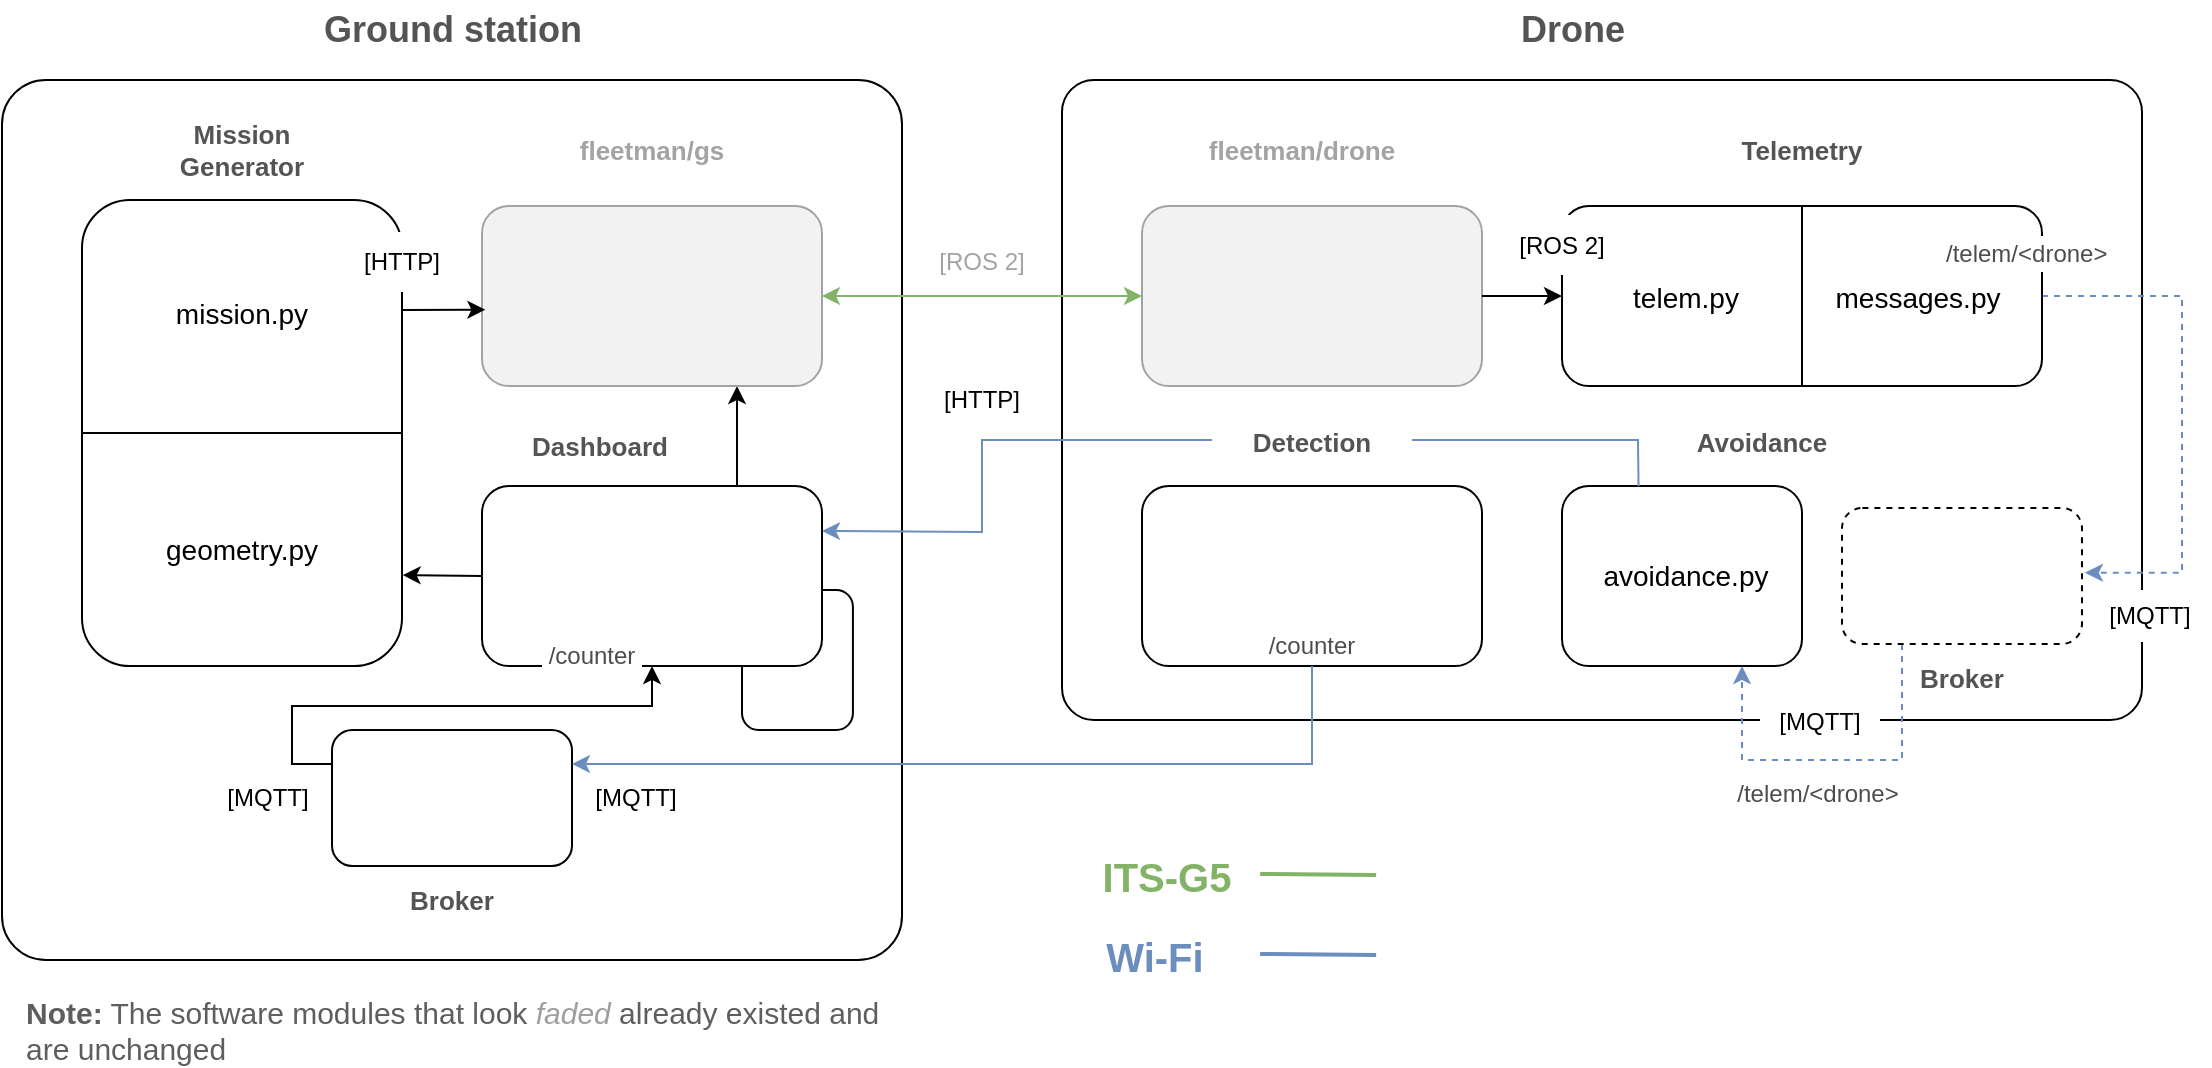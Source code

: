 <mxfile version="24.5.2" type="device">
  <diagram name="Page-1" id="QQhFZsm5E4Q7UqErK2DK">
    <mxGraphModel dx="819" dy="438" grid="1" gridSize="10" guides="1" tooltips="1" connect="1" arrows="1" fold="1" page="1" pageScale="1" pageWidth="827" pageHeight="1169" math="0" shadow="0">
      <root>
        <mxCell id="0" />
        <mxCell id="1" parent="0" />
        <mxCell id="VT1UUAzVHUPchzsrK04z-7" value="" style="rounded=1;whiteSpace=wrap;html=1;arcSize=5;" parent="1" vertex="1">
          <mxGeometry x="70" y="110" width="450" height="440" as="geometry" />
        </mxCell>
        <mxCell id="7i_CGMOZc0_IQQxQHQ9Y-15" style="edgeStyle=orthogonalEdgeStyle;rounded=0;orthogonalLoop=1;jettySize=auto;html=1;exitX=0.75;exitY=0;exitDx=0;exitDy=0;entryX=0.75;entryY=1;entryDx=0;entryDy=0;" edge="1" parent="1" source="VT1UUAzVHUPchzsrK04z-1" target="VT1UUAzVHUPchzsrK04z-17">
          <mxGeometry relative="1" as="geometry" />
        </mxCell>
        <mxCell id="VT1UUAzVHUPchzsrK04z-2" value="Dashboard" style="text;html=1;align=center;verticalAlign=middle;whiteSpace=wrap;rounded=0;fontStyle=1;fontColor=#545454;fontSize=13;" parent="1" vertex="1">
          <mxGeometry x="318.86" y="278" width="100" height="30" as="geometry" />
        </mxCell>
        <mxCell id="VT1UUAzVHUPchzsrK04z-8" value="Ground station" style="text;html=1;align=center;verticalAlign=middle;whiteSpace=wrap;rounded=0;fontStyle=1;fontColor=#545454;fontSize=18;" parent="1" vertex="1">
          <mxGeometry x="227.5" y="70" width="135" height="30" as="geometry" />
        </mxCell>
        <mxCell id="VT1UUAzVHUPchzsrK04z-9" value="" style="rounded=1;whiteSpace=wrap;html=1;" parent="1" vertex="1">
          <mxGeometry x="110" y="170" width="160" height="233" as="geometry" />
        </mxCell>
        <mxCell id="VT1UUAzVHUPchzsrK04z-10" value="Mission Generator" style="text;html=1;align=center;verticalAlign=middle;whiteSpace=wrap;rounded=0;fontStyle=1;fontColor=#545454;fontSize=13;" parent="1" vertex="1">
          <mxGeometry x="140" y="130" width="100" height="30" as="geometry" />
        </mxCell>
        <mxCell id="VT1UUAzVHUPchzsrK04z-11" value="" style="shape=image;verticalLabelPosition=bottom;labelBackgroundColor=default;verticalAlign=top;aspect=fixed;imageAspect=0;image=https://www.svgrepo.com/show/376344/python.svg;" parent="1" vertex="1">
          <mxGeometry x="154" y="359" width="72" height="72" as="geometry" />
        </mxCell>
        <mxCell id="VT1UUAzVHUPchzsrK04z-13" value="mission.py" style="text;html=1;align=center;verticalAlign=middle;whiteSpace=wrap;rounded=0;fontStyle=0;fontSize=14;" parent="1" vertex="1">
          <mxGeometry x="145" y="211.5" width="90" height="30" as="geometry" />
        </mxCell>
        <mxCell id="VT1UUAzVHUPchzsrK04z-14" value="geometry.py" style="text;html=1;align=center;verticalAlign=middle;whiteSpace=wrap;rounded=0;fontStyle=0;fontSize=14;" parent="1" vertex="1">
          <mxGeometry x="145" y="330" width="90" height="30" as="geometry" />
        </mxCell>
        <mxCell id="VT1UUAzVHUPchzsrK04z-17" value="" style="rounded=1;whiteSpace=wrap;html=1;fillColor=#F2F2F2;strokeColor=#A3A3A3;fontColor=#333333;" parent="1" vertex="1">
          <mxGeometry x="310" y="173" width="170" height="90" as="geometry" />
        </mxCell>
        <mxCell id="VT1UUAzVHUPchzsrK04z-19" value="fleetman/gs" style="text;html=1;align=center;verticalAlign=middle;whiteSpace=wrap;rounded=0;fontStyle=1;fontColor=#A3A3A3;fontSize=13;" parent="1" vertex="1">
          <mxGeometry x="345" y="130" width="100" height="30" as="geometry" />
        </mxCell>
        <mxCell id="VT1UUAzVHUPchzsrK04z-22" value="" style="shape=image;verticalLabelPosition=bottom;labelBackgroundColor=default;verticalAlign=top;aspect=fixed;imageAspect=0;image=https://miro.medium.com/v2/resize:fit:700/1*5Ou07zVJEqtbfbG6f0kaSA.png;fillOpacity=30;" parent="1" vertex="1">
          <mxGeometry x="342.5" y="204.5" width="105" height="27" as="geometry" />
        </mxCell>
        <mxCell id="VT1UUAzVHUPchzsrK04z-24" value="" style="endArrow=classic;html=1;rounded=0;entryX=0.01;entryY=0.576;entryDx=0;entryDy=0;entryPerimeter=0;" parent="1" target="VT1UUAzVHUPchzsrK04z-17" edge="1">
          <mxGeometry width="50" height="50" relative="1" as="geometry">
            <mxPoint x="270" y="225" as="sourcePoint" />
            <mxPoint x="440" y="330" as="targetPoint" />
          </mxGeometry>
        </mxCell>
        <mxCell id="VT1UUAzVHUPchzsrK04z-25" value="[HTTP]" style="text;html=1;align=center;verticalAlign=middle;whiteSpace=wrap;rounded=0;fillColor=default;" parent="1" vertex="1">
          <mxGeometry x="240" y="186" width="60" height="30" as="geometry" />
        </mxCell>
        <mxCell id="VT1UUAzVHUPchzsrK04z-26" value="" style="rounded=1;whiteSpace=wrap;html=1;arcSize=5;" parent="1" vertex="1">
          <mxGeometry x="600" y="110" width="540" height="320" as="geometry" />
        </mxCell>
        <mxCell id="VT1UUAzVHUPchzsrK04z-27" value="Drone" style="text;html=1;align=center;verticalAlign=middle;whiteSpace=wrap;rounded=0;fontStyle=1;fontColor=#545454;fontSize=18;" parent="1" vertex="1">
          <mxGeometry x="787.5" y="70" width="135" height="30" as="geometry" />
        </mxCell>
        <mxCell id="VT1UUAzVHUPchzsrK04z-28" value="" style="rounded=1;whiteSpace=wrap;html=1;fillColor=#F2F2F2;strokeColor=#A3A3A3;fontColor=#333333;" parent="1" vertex="1">
          <mxGeometry x="640" y="173" width="170" height="90" as="geometry" />
        </mxCell>
        <mxCell id="VT1UUAzVHUPchzsrK04z-29" value="fleetman/drone" style="text;html=1;align=center;verticalAlign=middle;whiteSpace=wrap;rounded=0;fontStyle=1;fontColor=#A3A3A3;fontSize=13;" parent="1" vertex="1">
          <mxGeometry x="670" y="130" width="100" height="30" as="geometry" />
        </mxCell>
        <mxCell id="VT1UUAzVHUPchzsrK04z-30" value="" style="shape=image;verticalLabelPosition=bottom;labelBackgroundColor=default;verticalAlign=top;aspect=fixed;imageAspect=0;image=https://upload.wikimedia.org/wikipedia/commons/thumb/1/18/ISO_C%2B%2B_Logo.svg/800px-ISO_C%2B%2B_Logo.svg.png;fillOpacity=30;" parent="1" vertex="1">
          <mxGeometry x="704.09" y="194.5" width="41.82" height="47" as="geometry" />
        </mxCell>
        <mxCell id="VT1UUAzVHUPchzsrK04z-31" value="" style="endArrow=classic;html=1;rounded=0;exitX=1;exitY=0.5;exitDx=0;exitDy=0;entryX=0;entryY=0.5;entryDx=0;entryDy=0;fontColor=#A3A3A3;strokeColor=#82B366;startArrow=classic;startFill=1;" parent="1" source="VT1UUAzVHUPchzsrK04z-17" target="VT1UUAzVHUPchzsrK04z-28" edge="1">
          <mxGeometry width="50" height="50" relative="1" as="geometry">
            <mxPoint x="540" y="260" as="sourcePoint" />
            <mxPoint x="590" y="210" as="targetPoint" />
          </mxGeometry>
        </mxCell>
        <mxCell id="VT1UUAzVHUPchzsrK04z-32" value="[ROS 2]" style="text;html=1;align=center;verticalAlign=middle;whiteSpace=wrap;rounded=0;fillColor=default;fontColor=#A3A3A3;" parent="1" vertex="1">
          <mxGeometry x="530" y="186" width="60" height="30" as="geometry" />
        </mxCell>
        <mxCell id="VT1UUAzVHUPchzsrK04z-39" value="" style="endArrow=none;html=1;rounded=0;exitX=0;exitY=0.5;exitDx=0;exitDy=0;entryX=1;entryY=0.5;entryDx=0;entryDy=0;" parent="1" source="VT1UUAzVHUPchzsrK04z-9" target="VT1UUAzVHUPchzsrK04z-9" edge="1">
          <mxGeometry width="50" height="50" relative="1" as="geometry">
            <mxPoint x="470" y="400" as="sourcePoint" />
            <mxPoint x="520" y="350" as="targetPoint" />
          </mxGeometry>
        </mxCell>
        <mxCell id="VT1UUAzVHUPchzsrK04z-40" value="" style="endArrow=classic;html=1;rounded=0;entryX=1.002;entryY=0.805;entryDx=0;entryDy=0;entryPerimeter=0;exitX=0;exitY=0.5;exitDx=0;exitDy=0;" parent="1" source="VT1UUAzVHUPchzsrK04z-1" target="VT1UUAzVHUPchzsrK04z-9" edge="1">
          <mxGeometry width="50" height="50" relative="1" as="geometry">
            <mxPoint x="280" y="235" as="sourcePoint" />
            <mxPoint x="322" y="235" as="targetPoint" />
          </mxGeometry>
        </mxCell>
        <mxCell id="7i_CGMOZc0_IQQxQHQ9Y-7" style="edgeStyle=orthogonalEdgeStyle;rounded=0;orthogonalLoop=1;jettySize=auto;html=1;exitX=1;exitY=0.5;exitDx=0;exitDy=0;entryX=1.012;entryY=0.476;entryDx=0;entryDy=0;strokeColor=#6C8EBF;dashed=1;entryPerimeter=0;" edge="1" parent="1" source="VT1UUAzVHUPchzsrK04z-41" target="7i_CGMOZc0_IQQxQHQ9Y-1">
          <mxGeometry relative="1" as="geometry">
            <Array as="points">
              <mxPoint x="1160" y="218" />
              <mxPoint x="1160" y="356" />
            </Array>
          </mxGeometry>
        </mxCell>
        <mxCell id="VT1UUAzVHUPchzsrK04z-41" value="" style="rounded=1;whiteSpace=wrap;html=1;" parent="1" vertex="1">
          <mxGeometry x="850" y="173" width="240" height="90" as="geometry" />
        </mxCell>
        <mxCell id="VT1UUAzVHUPchzsrK04z-42" value="" style="endArrow=classic;html=1;rounded=0;entryX=0;entryY=0.5;entryDx=0;entryDy=0;exitX=1;exitY=0.5;exitDx=0;exitDy=0;" parent="1" source="VT1UUAzVHUPchzsrK04z-28" target="VT1UUAzVHUPchzsrK04z-41" edge="1">
          <mxGeometry width="50" height="50" relative="1" as="geometry">
            <mxPoint x="280" y="235" as="sourcePoint" />
            <mxPoint x="322" y="235" as="targetPoint" />
          </mxGeometry>
        </mxCell>
        <mxCell id="VT1UUAzVHUPchzsrK04z-43" value="Telemetry" style="text;html=1;align=center;verticalAlign=middle;whiteSpace=wrap;rounded=0;fontStyle=1;fontColor=#545454;fontSize=13;" parent="1" vertex="1">
          <mxGeometry x="920" y="130" width="100" height="30" as="geometry" />
        </mxCell>
        <mxCell id="VT1UUAzVHUPchzsrK04z-45" value="[ROS 2]" style="text;html=1;align=center;verticalAlign=middle;whiteSpace=wrap;rounded=0;fillColor=default;fontColor=#000000;" parent="1" vertex="1">
          <mxGeometry x="820" y="177.5" width="60" height="30" as="geometry" />
        </mxCell>
        <mxCell id="VT1UUAzVHUPchzsrK04z-48" value="" style="endArrow=none;html=1;rounded=0;entryX=0.5;entryY=0;entryDx=0;entryDy=0;exitX=0.5;exitY=1;exitDx=0;exitDy=0;" parent="1" source="VT1UUAzVHUPchzsrK04z-41" target="VT1UUAzVHUPchzsrK04z-41" edge="1">
          <mxGeometry width="50" height="50" relative="1" as="geometry">
            <mxPoint x="800" y="330" as="sourcePoint" />
            <mxPoint x="850" y="280" as="targetPoint" />
          </mxGeometry>
        </mxCell>
        <mxCell id="VT1UUAzVHUPchzsrK04z-49" value="telem.py" style="text;html=1;align=center;verticalAlign=middle;whiteSpace=wrap;rounded=0;fontStyle=0;fontSize=14;" parent="1" vertex="1">
          <mxGeometry x="867" y="203.5" width="90" height="30" as="geometry" />
        </mxCell>
        <mxCell id="VT1UUAzVHUPchzsrK04z-50" value="messages.py" style="text;html=1;align=center;verticalAlign=middle;whiteSpace=wrap;rounded=0;fontStyle=0;fontSize=14;" parent="1" vertex="1">
          <mxGeometry x="983" y="203.5" width="90" height="30" as="geometry" />
        </mxCell>
        <mxCell id="VT1UUAzVHUPchzsrK04z-44" value="" style="shape=image;verticalLabelPosition=bottom;labelBackgroundColor=default;verticalAlign=top;aspect=fixed;imageAspect=0;image=https://www.svgrepo.com/show/376344/python.svg;" parent="1" vertex="1">
          <mxGeometry x="934" y="144" width="72" height="72" as="geometry" />
        </mxCell>
        <mxCell id="VT1UUAzVHUPchzsrK04z-55" value="" style="rounded=1;whiteSpace=wrap;html=1;" parent="1" vertex="1">
          <mxGeometry x="850" y="313" width="120" height="90" as="geometry" />
        </mxCell>
        <mxCell id="VT1UUAzVHUPchzsrK04z-58" value="Avoidance" style="text;html=1;align=center;verticalAlign=middle;whiteSpace=wrap;rounded=0;fontStyle=1;fontColor=#545454;fontSize=13;" parent="1" vertex="1">
          <mxGeometry x="900" y="276" width="100" height="30" as="geometry" />
        </mxCell>
        <mxCell id="VT1UUAzVHUPchzsrK04z-61" value="" style="shape=image;verticalLabelPosition=bottom;labelBackgroundColor=default;verticalAlign=top;aspect=fixed;imageAspect=0;image=https://www.svgrepo.com/show/376344/python.svg;" parent="1" vertex="1">
          <mxGeometry x="874" y="365" width="72" height="72" as="geometry" />
        </mxCell>
        <mxCell id="VT1UUAzVHUPchzsrK04z-62" value="" style="rounded=1;whiteSpace=wrap;html=1;" parent="1" vertex="1">
          <mxGeometry x="640" y="313" width="170" height="90" as="geometry" />
        </mxCell>
        <mxCell id="VT1UUAzVHUPchzsrK04z-65" value="" style="shape=image;verticalLabelPosition=bottom;labelBackgroundColor=default;verticalAlign=top;aspect=fixed;imageAspect=0;image=https://cdn.analyticsvidhya.com/wp-content/uploads/2018/12/yologo_2.png;" parent="1" vertex="1">
          <mxGeometry x="692.92" y="337" width="64.16" height="34.06" as="geometry" />
        </mxCell>
        <mxCell id="VT1UUAzVHUPchzsrK04z-69" value="" style="endArrow=classic;html=1;rounded=0;exitX=0.319;exitY=0.002;exitDx=0;exitDy=0;exitPerimeter=0;entryX=1;entryY=0.25;entryDx=0;entryDy=0;strokeColor=#6C8EBF;" parent="1" source="VT1UUAzVHUPchzsrK04z-55" target="VT1UUAzVHUPchzsrK04z-1" edge="1">
          <mxGeometry width="50" height="50" relative="1" as="geometry">
            <mxPoint x="660" y="300" as="sourcePoint" />
            <mxPoint x="710" y="250" as="targetPoint" />
            <Array as="points">
              <mxPoint x="888" y="290" />
              <mxPoint x="560" y="290" />
              <mxPoint x="560" y="336" />
            </Array>
          </mxGeometry>
        </mxCell>
        <mxCell id="VT1UUAzVHUPchzsrK04z-63" value="Detection" style="text;html=1;align=center;verticalAlign=middle;whiteSpace=wrap;rounded=0;fontStyle=1;fontColor=#545454;fontSize=13;fillColor=default;" parent="1" vertex="1">
          <mxGeometry x="675" y="276" width="100" height="30" as="geometry" />
        </mxCell>
        <mxCell id="VT1UUAzVHUPchzsrK04z-70" value="[HTTP]" style="text;html=1;align=center;verticalAlign=middle;whiteSpace=wrap;rounded=0;fillColor=default;" parent="1" vertex="1">
          <mxGeometry x="530" y="257" width="60" height="26" as="geometry" />
        </mxCell>
        <mxCell id="VT1UUAzVHUPchzsrK04z-72" value="" style="rounded=1;whiteSpace=wrap;html=1;fontColor=#000000;strokeColor=#000000;" parent="1" vertex="1">
          <mxGeometry x="235" y="435" width="120" height="68" as="geometry" />
        </mxCell>
        <mxCell id="VT1UUAzVHUPchzsrK04z-77" value="Broker" style="text;html=1;align=center;verticalAlign=middle;whiteSpace=wrap;rounded=0;fontStyle=1;fontColor=#545454;fontSize=13;rotation=0;" parent="1" vertex="1">
          <mxGeometry x="245" y="505" width="100" height="30" as="geometry" />
        </mxCell>
        <mxCell id="VT1UUAzVHUPchzsrK04z-79" value="&lt;b style=&quot;font-size: 15px;&quot;&gt;Note:&lt;/b&gt; The software modules that look &lt;span style=&quot;font-size: 15px;&quot;&gt;&lt;font color=&quot;#9e9e9e&quot; style=&quot;font-size: 15px;&quot;&gt;&lt;i&gt;faded&lt;/i&gt;&lt;/font&gt;&lt;/span&gt; already existed and are unchanged" style="text;html=1;align=left;verticalAlign=middle;whiteSpace=wrap;rounded=0;fontSize=15;fontColor=#5E5E5E;" parent="1" vertex="1">
          <mxGeometry x="80" y="570" width="440" height="30" as="geometry" />
        </mxCell>
        <mxCell id="4eCYIkDmRplkQpLC0vw9-2" value="" style="shape=image;verticalLabelPosition=bottom;labelBackgroundColor=default;verticalAlign=top;aspect=fixed;imageAspect=0;image=https://projects.eclipse.org/sites/default/files/mosquitto-200px.png;" parent="1" vertex="1">
          <mxGeometry x="271.15" y="445.5" width="47.71" height="47" as="geometry" />
        </mxCell>
        <mxCell id="xipW_wQAXYqAmelbau7Z-6" value="/telem/&amp;lt;drone&amp;gt;" style="text;html=1;align=left;verticalAlign=middle;whiteSpace=wrap;rounded=0;fontSize=12;fillColor=default;fontColor=#4D4D4D;" parent="1" vertex="1">
          <mxGeometry x="1040" y="188" width="90" height="18" as="geometry" />
        </mxCell>
        <mxCell id="xipW_wQAXYqAmelbau7Z-7" value="/counter" style="text;html=1;align=center;verticalAlign=middle;whiteSpace=wrap;rounded=0;fontSize=12;fontColor=#4D4D4D;" parent="1" vertex="1">
          <mxGeometry x="695" y="378" width="60" height="30" as="geometry" />
        </mxCell>
        <mxCell id="xipW_wQAXYqAmelbau7Z-8" value="/telem/&amp;lt;drone&amp;gt;" style="text;html=1;align=center;verticalAlign=middle;whiteSpace=wrap;rounded=0;fontSize=12;fontColor=#4D4D4D;fillColor=default;" parent="1" vertex="1">
          <mxGeometry x="936" y="459.5" width="84" height="15" as="geometry" />
        </mxCell>
        <mxCell id="VT1UUAzVHUPchzsrK04z-47" value="[MQTT]" style="text;html=1;align=center;verticalAlign=middle;whiteSpace=wrap;rounded=0;fillColor=default;fontColor=#000000;strokeColor=none;" parent="1" vertex="1">
          <mxGeometry x="357" y="454" width="60" height="30" as="geometry" />
        </mxCell>
        <mxCell id="VT1UUAzVHUPchzsrK04z-57" value="[MQTT]" style="text;html=1;align=center;verticalAlign=middle;whiteSpace=wrap;rounded=0;fillColor=default;fontColor=#000000;strokeColor=none;" parent="1" vertex="1">
          <mxGeometry x="173" y="454" width="60" height="30" as="geometry" />
        </mxCell>
        <mxCell id="WSlOZcIOhxCBMg01aReG-5" style="edgeStyle=orthogonalEdgeStyle;rounded=0;orthogonalLoop=1;jettySize=auto;html=1;exitX=1;exitY=0.25;exitDx=0;exitDy=0;entryX=0.5;entryY=1;entryDx=0;entryDy=0;startArrow=classic;startFill=1;endArrow=none;endFill=0;strokeColor=#6C8EBF;" parent="1" source="VT1UUAzVHUPchzsrK04z-72" target="VT1UUAzVHUPchzsrK04z-62" edge="1">
          <mxGeometry relative="1" as="geometry">
            <mxPoint x="540" y="460" as="targetPoint" />
          </mxGeometry>
        </mxCell>
        <mxCell id="851pt-TjLN5RaKVyCZTs-2" value="&lt;div style=&quot;&quot;&gt;&lt;font style=&quot;font-size: 20px;&quot;&gt;ITS-G5&lt;/font&gt;&lt;/div&gt;" style="text;html=1;align=center;verticalAlign=middle;whiteSpace=wrap;rounded=0;fontStyle=1;fontSize=15;fontColor=#82B366;" parent="1" vertex="1">
          <mxGeometry x="599.86" y="492.5" width="105" height="30" as="geometry" />
        </mxCell>
        <mxCell id="851pt-TjLN5RaKVyCZTs-3" value="Wi-Fi" style="text;html=1;align=center;verticalAlign=middle;whiteSpace=wrap;rounded=0;fontStyle=1;fontSize=20;fontColor=#6C8EBF;" parent="1" vertex="1">
          <mxGeometry x="594.08" y="532.5" width="105" height="30" as="geometry" />
        </mxCell>
        <mxCell id="851pt-TjLN5RaKVyCZTs-4" value="" style="endArrow=none;html=1;rounded=0;exitX=1;exitY=0.5;exitDx=0;exitDy=0;strokeWidth=2;fillColor=#fff2cc;strokeColor=#82B366;startArrow=none;startFill=0;endFill=0;" parent="1" edge="1">
          <mxGeometry width="50" height="50" relative="1" as="geometry">
            <mxPoint x="699.08" y="507" as="sourcePoint" />
            <mxPoint x="757.08" y="507.5" as="targetPoint" />
          </mxGeometry>
        </mxCell>
        <mxCell id="851pt-TjLN5RaKVyCZTs-5" value="" style="endArrow=none;html=1;rounded=0;exitX=1;exitY=0.5;exitDx=0;exitDy=0;strokeWidth=2;fillColor=#fff2cc;strokeColor=#6C8EBF;startArrow=none;startFill=0;endFill=0;" parent="1" edge="1">
          <mxGeometry width="50" height="50" relative="1" as="geometry">
            <mxPoint x="699.08" y="547" as="sourcePoint" />
            <mxPoint x="757.08" y="547.5" as="targetPoint" />
          </mxGeometry>
        </mxCell>
        <mxCell id="7i_CGMOZc0_IQQxQHQ9Y-8" style="edgeStyle=orthogonalEdgeStyle;rounded=0;orthogonalLoop=1;jettySize=auto;html=1;exitX=0.25;exitY=1;exitDx=0;exitDy=0;entryX=0.75;entryY=1;entryDx=0;entryDy=0;strokeColor=#6C8EBF;dashed=1;" edge="1" parent="1" source="7i_CGMOZc0_IQQxQHQ9Y-1" target="VT1UUAzVHUPchzsrK04z-55">
          <mxGeometry relative="1" as="geometry">
            <Array as="points">
              <mxPoint x="1020" y="450" />
              <mxPoint x="940" y="450" />
            </Array>
          </mxGeometry>
        </mxCell>
        <mxCell id="7i_CGMOZc0_IQQxQHQ9Y-1" value="" style="rounded=1;whiteSpace=wrap;html=1;fontColor=#000000;strokeColor=#000000;dashed=1;" vertex="1" parent="1">
          <mxGeometry x="990" y="324" width="120" height="68" as="geometry" />
        </mxCell>
        <mxCell id="7i_CGMOZc0_IQQxQHQ9Y-2" value="Broker" style="text;html=1;align=center;verticalAlign=middle;whiteSpace=wrap;rounded=0;fontStyle=1;fontColor=#545454;fontSize=13;rotation=0;" vertex="1" parent="1">
          <mxGeometry x="1000" y="394" width="100" height="30" as="geometry" />
        </mxCell>
        <mxCell id="7i_CGMOZc0_IQQxQHQ9Y-3" value="" style="shape=image;verticalLabelPosition=bottom;labelBackgroundColor=default;verticalAlign=top;aspect=fixed;imageAspect=0;image=https://projects.eclipse.org/sites/default/files/mosquitto-200px.png;" vertex="1" parent="1">
          <mxGeometry x="1026.15" y="334.5" width="47.71" height="47" as="geometry" />
        </mxCell>
        <mxCell id="7i_CGMOZc0_IQQxQHQ9Y-6" value="avoidance.py" style="text;html=1;align=center;verticalAlign=middle;whiteSpace=wrap;rounded=0;fontStyle=0;fontSize=14;" vertex="1" parent="1">
          <mxGeometry x="867" y="343" width="90" height="30" as="geometry" />
        </mxCell>
        <mxCell id="7i_CGMOZc0_IQQxQHQ9Y-16" value="" style="rounded=1;whiteSpace=wrap;html=1;" vertex="1" parent="1">
          <mxGeometry x="440" y="365" width="55.46" height="70" as="geometry" />
        </mxCell>
        <mxCell id="7i_CGMOZc0_IQQxQHQ9Y-9" value="[MQTT]" style="text;html=1;align=center;verticalAlign=middle;whiteSpace=wrap;rounded=0;fillColor=default;fontColor=#000000;strokeColor=none;" vertex="1" parent="1">
          <mxGeometry x="1114" y="365" width="60" height="26" as="geometry" />
        </mxCell>
        <mxCell id="7i_CGMOZc0_IQQxQHQ9Y-10" value="[MQTT]" style="text;html=1;align=center;verticalAlign=middle;whiteSpace=wrap;rounded=0;fillColor=default;fontColor=#000000;strokeColor=none;" vertex="1" parent="1">
          <mxGeometry x="949" y="417.5" width="60" height="26" as="geometry" />
        </mxCell>
        <mxCell id="VT1UUAzVHUPchzsrK04z-1" value="" style="rounded=1;whiteSpace=wrap;html=1;" parent="1" vertex="1">
          <mxGeometry x="310" y="313" width="170" height="90" as="geometry" />
        </mxCell>
        <mxCell id="VT1UUAzVHUPchzsrK04z-20" value="" style="shape=image;verticalLabelPosition=bottom;labelBackgroundColor=default;verticalAlign=top;aspect=fixed;imageAspect=0;image=https://miro.medium.com/v2/resize:fit:438/1*dQvABiWzbE28OTPYjzElKw.png;" parent="1" vertex="1">
          <mxGeometry x="352.46" y="337" width="75.08" height="42" as="geometry" />
        </mxCell>
        <mxCell id="7i_CGMOZc0_IQQxQHQ9Y-17" value="" style="shape=image;verticalLabelPosition=bottom;labelBackgroundColor=default;verticalAlign=top;aspect=fixed;imageAspect=0;image=https://static-00.iconduck.com/assets.00/mysql-original-wordmark-icon-2048x1064-jfbaqrzh.png;" vertex="1" parent="1">
          <mxGeometry x="446.29" y="407.74" width="42.88" height="22.26" as="geometry" />
        </mxCell>
        <mxCell id="xipW_wQAXYqAmelbau7Z-9" value="/counter" style="text;html=1;align=center;verticalAlign=middle;whiteSpace=wrap;rounded=0;fontSize=12;fillColor=default;fontColor=#4D4D4D;" parent="1" vertex="1">
          <mxGeometry x="340" y="387" width="50" height="22" as="geometry" />
        </mxCell>
        <mxCell id="WSlOZcIOhxCBMg01aReG-3" style="edgeStyle=orthogonalEdgeStyle;rounded=0;orthogonalLoop=1;jettySize=auto;html=1;exitX=0;exitY=0.25;exitDx=0;exitDy=0;entryX=0.5;entryY=1;entryDx=0;entryDy=0;" parent="1" source="VT1UUAzVHUPchzsrK04z-72" target="VT1UUAzVHUPchzsrK04z-1" edge="1">
          <mxGeometry relative="1" as="geometry">
            <Array as="points">
              <mxPoint x="215" y="452" />
              <mxPoint x="215" y="423" />
              <mxPoint x="395" y="423" />
            </Array>
          </mxGeometry>
        </mxCell>
      </root>
    </mxGraphModel>
  </diagram>
</mxfile>
